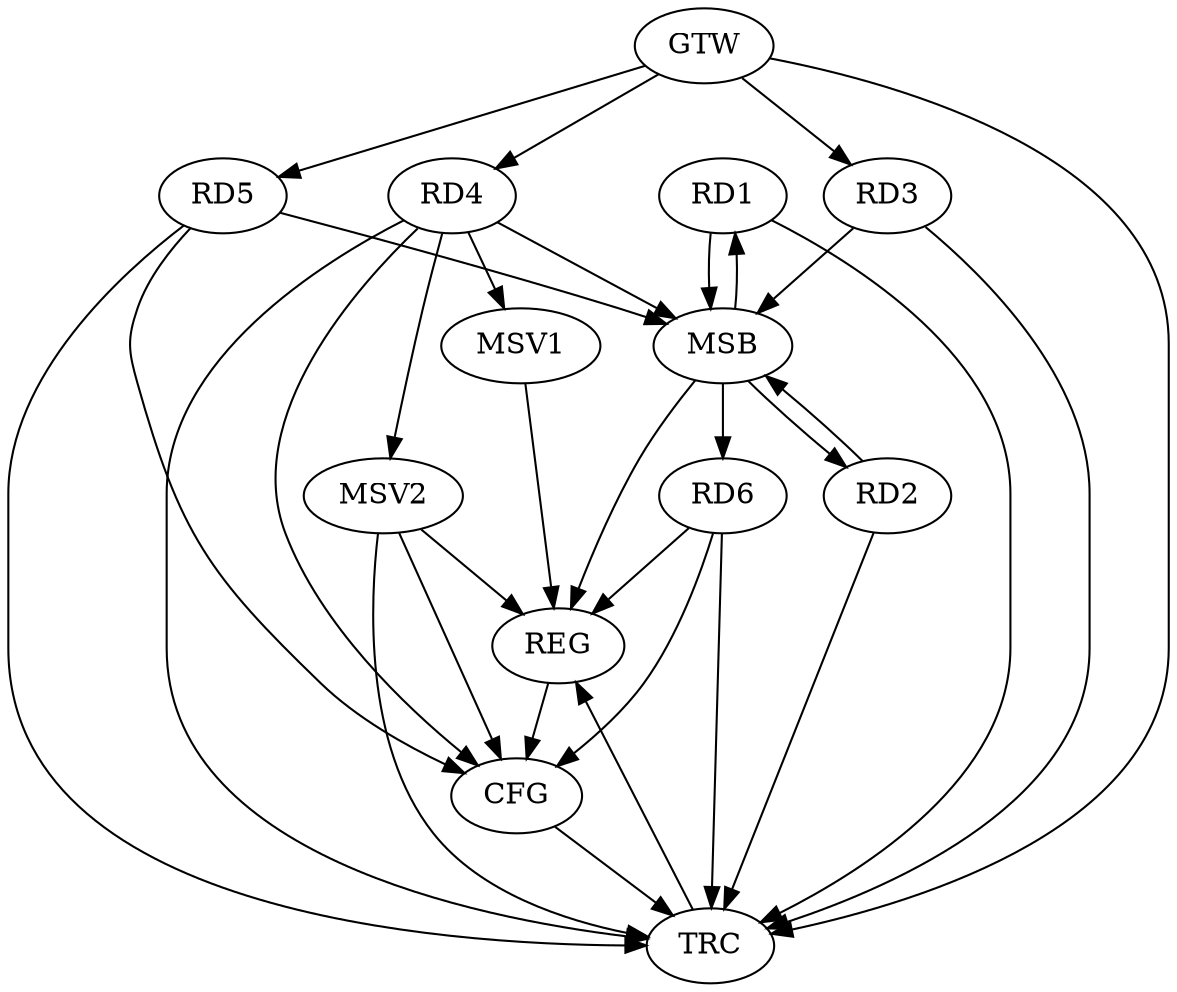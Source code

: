 strict digraph G {
  RD1 [ label="RD1" ];
  RD2 [ label="RD2" ];
  RD3 [ label="RD3" ];
  RD4 [ label="RD4" ];
  RD5 [ label="RD5" ];
  RD6 [ label="RD6" ];
  GTW [ label="GTW" ];
  REG [ label="REG" ];
  MSB [ label="MSB" ];
  CFG [ label="CFG" ];
  TRC [ label="TRC" ];
  MSV1 [ label="MSV1" ];
  MSV2 [ label="MSV2" ];
  GTW -> RD3;
  GTW -> RD4;
  GTW -> RD5;
  RD6 -> REG;
  RD1 -> MSB;
  MSB -> REG;
  RD2 -> MSB;
  RD3 -> MSB;
  MSB -> RD2;
  RD4 -> MSB;
  RD5 -> MSB;
  MSB -> RD1;
  MSB -> RD6;
  RD4 -> CFG;
  RD6 -> CFG;
  RD5 -> CFG;
  REG -> CFG;
  RD1 -> TRC;
  RD2 -> TRC;
  RD3 -> TRC;
  RD4 -> TRC;
  RD5 -> TRC;
  RD6 -> TRC;
  GTW -> TRC;
  CFG -> TRC;
  TRC -> REG;
  RD4 -> MSV1;
  MSV1 -> REG;
  RD4 -> MSV2;
  MSV2 -> REG;
  MSV2 -> TRC;
  MSV2 -> CFG;
}

